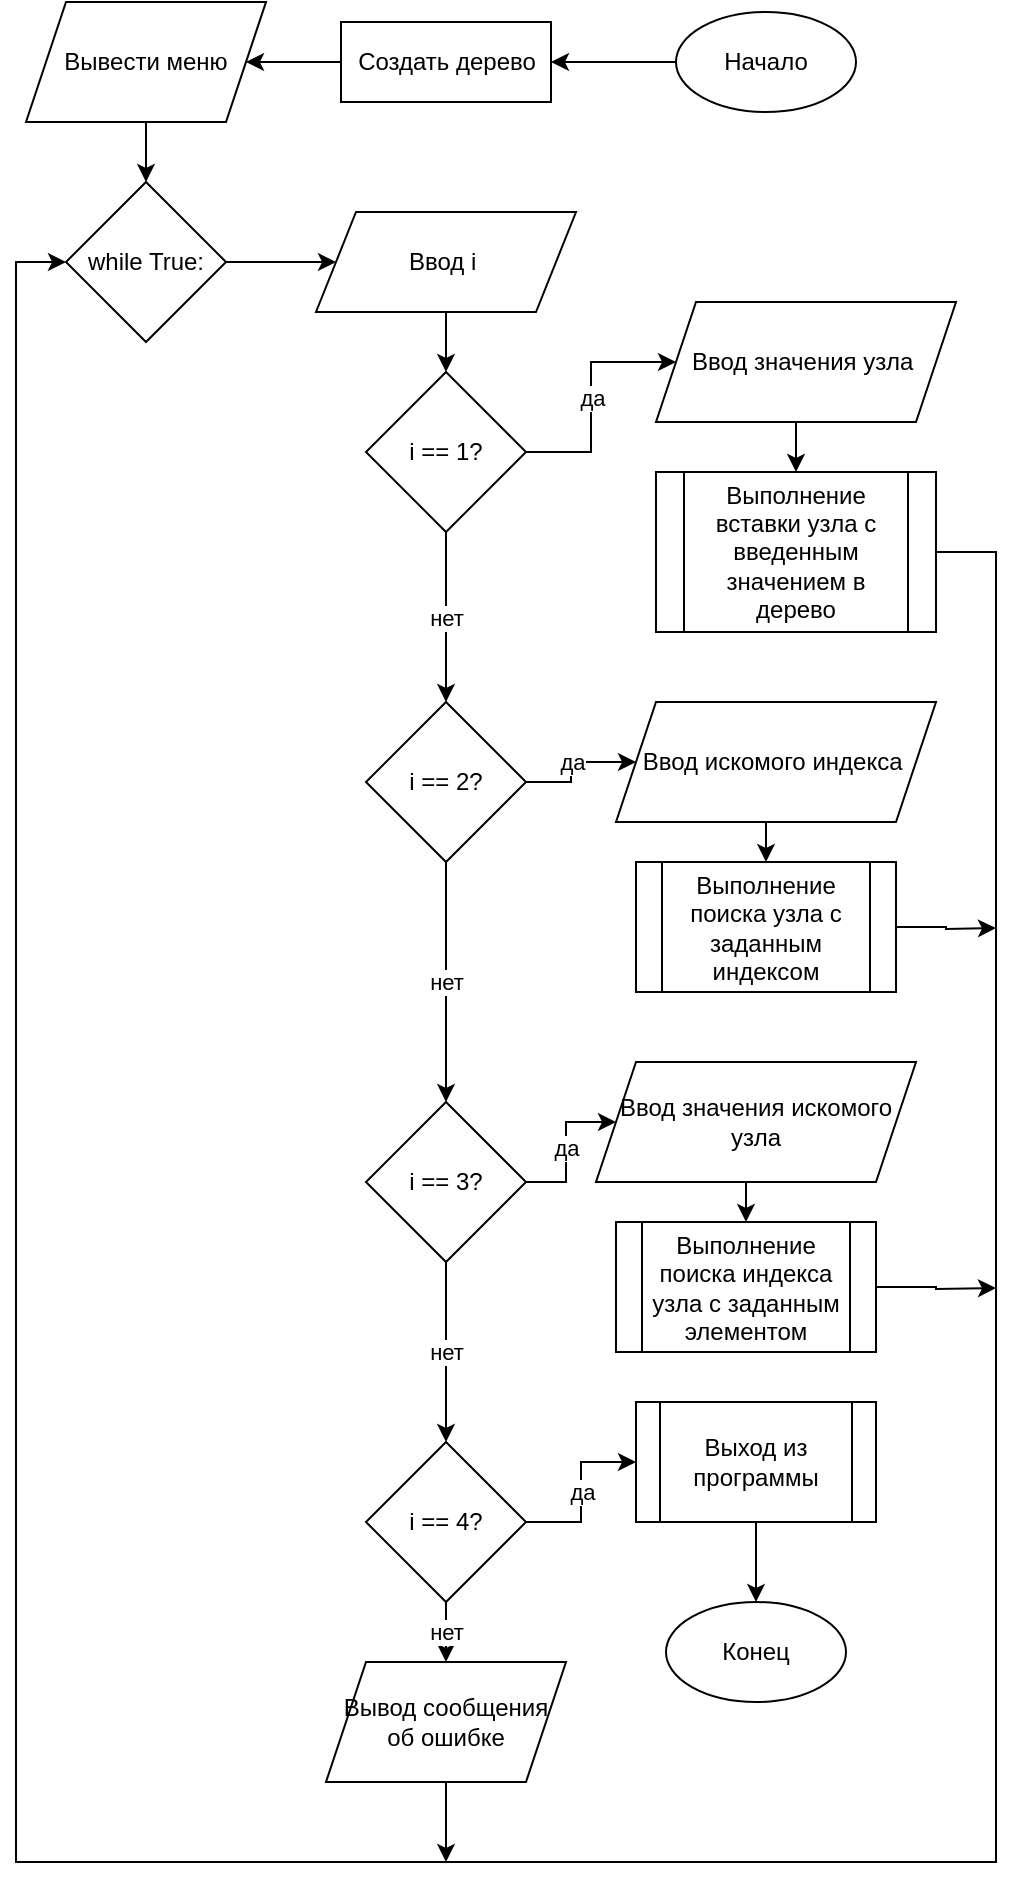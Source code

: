 <mxfile version="13.10.6" type="device"><diagram id="zmLyXSUeb-hctOZFou_F" name="Page-1"><mxGraphModel dx="1422" dy="839" grid="1" gridSize="10" guides="1" tooltips="1" connect="1" arrows="1" fold="1" page="1" pageScale="1" pageWidth="827" pageHeight="1169" math="0" shadow="0"><root><mxCell id="0"/><mxCell id="1" parent="0"/><mxCell id="x9QLLD5rYOH-f4scWcpk-38" style="edgeStyle=orthogonalEdgeStyle;rounded=0;orthogonalLoop=1;jettySize=auto;html=1;exitX=0;exitY=0.5;exitDx=0;exitDy=0;entryX=1;entryY=0.5;entryDx=0;entryDy=0;" edge="1" parent="1" source="x9QLLD5rYOH-f4scWcpk-1" target="x9QLLD5rYOH-f4scWcpk-3"><mxGeometry relative="1" as="geometry"/></mxCell><mxCell id="x9QLLD5rYOH-f4scWcpk-1" value="Начало" style="ellipse;whiteSpace=wrap;html=1;" vertex="1" parent="1"><mxGeometry x="650" y="315" width="90" height="50" as="geometry"/></mxCell><mxCell id="x9QLLD5rYOH-f4scWcpk-2" value="Конец" style="ellipse;whiteSpace=wrap;html=1;" vertex="1" parent="1"><mxGeometry x="645" y="1110" width="90" height="50" as="geometry"/></mxCell><mxCell id="x9QLLD5rYOH-f4scWcpk-37" style="edgeStyle=orthogonalEdgeStyle;rounded=0;orthogonalLoop=1;jettySize=auto;html=1;exitX=0;exitY=0.5;exitDx=0;exitDy=0;entryX=1;entryY=0.5;entryDx=0;entryDy=0;" edge="1" parent="1" source="x9QLLD5rYOH-f4scWcpk-3" target="x9QLLD5rYOH-f4scWcpk-5"><mxGeometry relative="1" as="geometry"/></mxCell><mxCell id="x9QLLD5rYOH-f4scWcpk-3" value="Создать дерево" style="rounded=0;whiteSpace=wrap;html=1;" vertex="1" parent="1"><mxGeometry x="482.5" y="320" width="105" height="40" as="geometry"/></mxCell><mxCell id="x9QLLD5rYOH-f4scWcpk-8" style="edgeStyle=orthogonalEdgeStyle;rounded=0;orthogonalLoop=1;jettySize=auto;html=1;exitX=0.5;exitY=1;exitDx=0;exitDy=0;entryX=0.5;entryY=0;entryDx=0;entryDy=0;" edge="1" parent="1" source="x9QLLD5rYOH-f4scWcpk-5" target="x9QLLD5rYOH-f4scWcpk-7"><mxGeometry relative="1" as="geometry"/></mxCell><mxCell id="x9QLLD5rYOH-f4scWcpk-5" value="Вывести меню" style="shape=parallelogram;perimeter=parallelogramPerimeter;whiteSpace=wrap;html=1;fixedSize=1;" vertex="1" parent="1"><mxGeometry x="325" y="310" width="120" height="60" as="geometry"/></mxCell><mxCell id="x9QLLD5rYOH-f4scWcpk-10" style="edgeStyle=orthogonalEdgeStyle;rounded=0;orthogonalLoop=1;jettySize=auto;html=1;exitX=1;exitY=0.5;exitDx=0;exitDy=0;entryX=0;entryY=0.5;entryDx=0;entryDy=0;" edge="1" parent="1" source="x9QLLD5rYOH-f4scWcpk-7" target="x9QLLD5rYOH-f4scWcpk-9"><mxGeometry relative="1" as="geometry"/></mxCell><mxCell id="x9QLLD5rYOH-f4scWcpk-7" value="while True:" style="rhombus;whiteSpace=wrap;html=1;" vertex="1" parent="1"><mxGeometry x="345" y="400" width="80" height="80" as="geometry"/></mxCell><mxCell id="x9QLLD5rYOH-f4scWcpk-12" style="edgeStyle=orthogonalEdgeStyle;rounded=0;orthogonalLoop=1;jettySize=auto;html=1;exitX=0.5;exitY=1;exitDx=0;exitDy=0;entryX=0.5;entryY=0;entryDx=0;entryDy=0;" edge="1" parent="1" source="x9QLLD5rYOH-f4scWcpk-9" target="x9QLLD5rYOH-f4scWcpk-11"><mxGeometry relative="1" as="geometry"/></mxCell><mxCell id="x9QLLD5rYOH-f4scWcpk-9" value="Ввод i&amp;nbsp;" style="shape=parallelogram;perimeter=parallelogramPerimeter;whiteSpace=wrap;html=1;fixedSize=1;" vertex="1" parent="1"><mxGeometry x="470" y="415" width="130" height="50" as="geometry"/></mxCell><mxCell id="x9QLLD5rYOH-f4scWcpk-15" value="да" style="edgeStyle=orthogonalEdgeStyle;rounded=0;orthogonalLoop=1;jettySize=auto;html=1;exitX=1;exitY=0.5;exitDx=0;exitDy=0;entryX=0;entryY=0.5;entryDx=0;entryDy=0;" edge="1" parent="1" source="x9QLLD5rYOH-f4scWcpk-11" target="x9QLLD5rYOH-f4scWcpk-13"><mxGeometry relative="1" as="geometry"/></mxCell><mxCell id="x9QLLD5rYOH-f4scWcpk-18" value="нет" style="edgeStyle=orthogonalEdgeStyle;rounded=0;orthogonalLoop=1;jettySize=auto;html=1;exitX=0.5;exitY=1;exitDx=0;exitDy=0;entryX=0.5;entryY=0;entryDx=0;entryDy=0;" edge="1" parent="1" source="x9QLLD5rYOH-f4scWcpk-11" target="x9QLLD5rYOH-f4scWcpk-17"><mxGeometry relative="1" as="geometry"/></mxCell><mxCell id="x9QLLD5rYOH-f4scWcpk-11" value="i == 1?" style="rhombus;whiteSpace=wrap;html=1;" vertex="1" parent="1"><mxGeometry x="495" y="495" width="80" height="80" as="geometry"/></mxCell><mxCell id="x9QLLD5rYOH-f4scWcpk-16" style="edgeStyle=orthogonalEdgeStyle;rounded=0;orthogonalLoop=1;jettySize=auto;html=1;exitX=0.5;exitY=1;exitDx=0;exitDy=0;entryX=0.5;entryY=0;entryDx=0;entryDy=0;" edge="1" parent="1" source="x9QLLD5rYOH-f4scWcpk-13" target="x9QLLD5rYOH-f4scWcpk-14"><mxGeometry relative="1" as="geometry"/></mxCell><mxCell id="x9QLLD5rYOH-f4scWcpk-13" value="Ввод значения узла&amp;nbsp;" style="shape=parallelogram;perimeter=parallelogramPerimeter;whiteSpace=wrap;html=1;fixedSize=1;" vertex="1" parent="1"><mxGeometry x="640" y="460" width="150" height="60" as="geometry"/></mxCell><mxCell id="x9QLLD5rYOH-f4scWcpk-34" style="edgeStyle=orthogonalEdgeStyle;rounded=0;orthogonalLoop=1;jettySize=auto;html=1;exitX=1;exitY=0.5;exitDx=0;exitDy=0;entryX=0;entryY=0.5;entryDx=0;entryDy=0;" edge="1" parent="1" source="x9QLLD5rYOH-f4scWcpk-14" target="x9QLLD5rYOH-f4scWcpk-7"><mxGeometry relative="1" as="geometry"><Array as="points"><mxPoint x="810" y="585"/><mxPoint x="810" y="1240"/><mxPoint x="320" y="1240"/><mxPoint x="320" y="440"/></Array></mxGeometry></mxCell><mxCell id="x9QLLD5rYOH-f4scWcpk-14" value="Выполнение вставки узла с введенным значением в дерево" style="shape=process;whiteSpace=wrap;html=1;backgroundOutline=1;" vertex="1" parent="1"><mxGeometry x="640" y="545" width="140" height="80" as="geometry"/></mxCell><mxCell id="x9QLLD5rYOH-f4scWcpk-23" value="да" style="edgeStyle=orthogonalEdgeStyle;rounded=0;orthogonalLoop=1;jettySize=auto;html=1;exitX=1;exitY=0.5;exitDx=0;exitDy=0;" edge="1" parent="1" source="x9QLLD5rYOH-f4scWcpk-17" target="x9QLLD5rYOH-f4scWcpk-21"><mxGeometry relative="1" as="geometry"/></mxCell><mxCell id="x9QLLD5rYOH-f4scWcpk-25" value="нет" style="edgeStyle=orthogonalEdgeStyle;rounded=0;orthogonalLoop=1;jettySize=auto;html=1;exitX=0.5;exitY=1;exitDx=0;exitDy=0;entryX=0.5;entryY=0;entryDx=0;entryDy=0;" edge="1" parent="1" source="x9QLLD5rYOH-f4scWcpk-17" target="x9QLLD5rYOH-f4scWcpk-24"><mxGeometry relative="1" as="geometry"/></mxCell><mxCell id="x9QLLD5rYOH-f4scWcpk-17" value="i == 2?" style="rhombus;whiteSpace=wrap;html=1;" vertex="1" parent="1"><mxGeometry x="495" y="660" width="80" height="80" as="geometry"/></mxCell><mxCell id="x9QLLD5rYOH-f4scWcpk-20" style="edgeStyle=orthogonalEdgeStyle;rounded=0;orthogonalLoop=1;jettySize=auto;html=1;exitX=0.5;exitY=1;exitDx=0;exitDy=0;entryX=0.5;entryY=0;entryDx=0;entryDy=0;" edge="1" parent="1" source="x9QLLD5rYOH-f4scWcpk-21" target="x9QLLD5rYOH-f4scWcpk-22"><mxGeometry relative="1" as="geometry"/></mxCell><mxCell id="x9QLLD5rYOH-f4scWcpk-21" value="Ввод искомого индекса&amp;nbsp;" style="shape=parallelogram;perimeter=parallelogramPerimeter;whiteSpace=wrap;html=1;fixedSize=1;" vertex="1" parent="1"><mxGeometry x="620" y="660" width="160" height="60" as="geometry"/></mxCell><mxCell id="x9QLLD5rYOH-f4scWcpk-35" style="edgeStyle=orthogonalEdgeStyle;rounded=0;orthogonalLoop=1;jettySize=auto;html=1;exitX=1;exitY=0.5;exitDx=0;exitDy=0;" edge="1" parent="1" source="x9QLLD5rYOH-f4scWcpk-22"><mxGeometry relative="1" as="geometry"><mxPoint x="810" y="773" as="targetPoint"/></mxGeometry></mxCell><mxCell id="x9QLLD5rYOH-f4scWcpk-22" value="Выполнение поиска узла с заданным индексом" style="shape=process;whiteSpace=wrap;html=1;backgroundOutline=1;" vertex="1" parent="1"><mxGeometry x="630" y="740" width="130" height="65" as="geometry"/></mxCell><mxCell id="x9QLLD5rYOH-f4scWcpk-29" value="да" style="edgeStyle=orthogonalEdgeStyle;rounded=0;orthogonalLoop=1;jettySize=auto;html=1;exitX=1;exitY=0.5;exitDx=0;exitDy=0;entryX=0;entryY=0.5;entryDx=0;entryDy=0;" edge="1" parent="1" source="x9QLLD5rYOH-f4scWcpk-24" target="x9QLLD5rYOH-f4scWcpk-27"><mxGeometry relative="1" as="geometry"/></mxCell><mxCell id="x9QLLD5rYOH-f4scWcpk-31" value="нет" style="edgeStyle=orthogonalEdgeStyle;rounded=0;orthogonalLoop=1;jettySize=auto;html=1;exitX=0.5;exitY=1;exitDx=0;exitDy=0;entryX=0.5;entryY=0;entryDx=0;entryDy=0;" edge="1" parent="1" source="x9QLLD5rYOH-f4scWcpk-24" target="x9QLLD5rYOH-f4scWcpk-30"><mxGeometry relative="1" as="geometry"/></mxCell><mxCell id="x9QLLD5rYOH-f4scWcpk-24" value="i == 3?" style="rhombus;whiteSpace=wrap;html=1;" vertex="1" parent="1"><mxGeometry x="495" y="860" width="80" height="80" as="geometry"/></mxCell><mxCell id="x9QLLD5rYOH-f4scWcpk-26" style="edgeStyle=orthogonalEdgeStyle;rounded=0;orthogonalLoop=1;jettySize=auto;html=1;exitX=0.5;exitY=1;exitDx=0;exitDy=0;entryX=0.5;entryY=0;entryDx=0;entryDy=0;" edge="1" parent="1" source="x9QLLD5rYOH-f4scWcpk-27" target="x9QLLD5rYOH-f4scWcpk-28"><mxGeometry relative="1" as="geometry"/></mxCell><mxCell id="x9QLLD5rYOH-f4scWcpk-27" value="Ввод значения искомого узла" style="shape=parallelogram;perimeter=parallelogramPerimeter;whiteSpace=wrap;html=1;fixedSize=1;" vertex="1" parent="1"><mxGeometry x="610" y="840" width="160" height="60" as="geometry"/></mxCell><mxCell id="x9QLLD5rYOH-f4scWcpk-36" style="edgeStyle=orthogonalEdgeStyle;rounded=0;orthogonalLoop=1;jettySize=auto;html=1;exitX=1;exitY=0.5;exitDx=0;exitDy=0;" edge="1" parent="1" source="x9QLLD5rYOH-f4scWcpk-28"><mxGeometry relative="1" as="geometry"><mxPoint x="810" y="953" as="targetPoint"/></mxGeometry></mxCell><mxCell id="x9QLLD5rYOH-f4scWcpk-28" value="Выполнение поиска индекса узла с заданным элементом" style="shape=process;whiteSpace=wrap;html=1;backgroundOutline=1;" vertex="1" parent="1"><mxGeometry x="620" y="920" width="130" height="65" as="geometry"/></mxCell><mxCell id="x9QLLD5rYOH-f4scWcpk-33" value="да" style="edgeStyle=orthogonalEdgeStyle;rounded=0;orthogonalLoop=1;jettySize=auto;html=1;exitX=1;exitY=0.5;exitDx=0;exitDy=0;entryX=0;entryY=0.5;entryDx=0;entryDy=0;" edge="1" parent="1" source="x9QLLD5rYOH-f4scWcpk-30" target="x9QLLD5rYOH-f4scWcpk-32"><mxGeometry relative="1" as="geometry"/></mxCell><mxCell id="x9QLLD5rYOH-f4scWcpk-41" value="нет" style="edgeStyle=orthogonalEdgeStyle;rounded=0;orthogonalLoop=1;jettySize=auto;html=1;exitX=0.5;exitY=1;exitDx=0;exitDy=0;entryX=0.5;entryY=0;entryDx=0;entryDy=0;" edge="1" parent="1" source="x9QLLD5rYOH-f4scWcpk-30" target="x9QLLD5rYOH-f4scWcpk-40"><mxGeometry relative="1" as="geometry"/></mxCell><mxCell id="x9QLLD5rYOH-f4scWcpk-30" value="i == 4?" style="rhombus;whiteSpace=wrap;html=1;" vertex="1" parent="1"><mxGeometry x="495" y="1030" width="80" height="80" as="geometry"/></mxCell><mxCell id="x9QLLD5rYOH-f4scWcpk-39" style="edgeStyle=orthogonalEdgeStyle;rounded=0;orthogonalLoop=1;jettySize=auto;html=1;exitX=0.5;exitY=1;exitDx=0;exitDy=0;entryX=0.5;entryY=0;entryDx=0;entryDy=0;" edge="1" parent="1" source="x9QLLD5rYOH-f4scWcpk-32" target="x9QLLD5rYOH-f4scWcpk-2"><mxGeometry relative="1" as="geometry"/></mxCell><mxCell id="x9QLLD5rYOH-f4scWcpk-32" value="Выход из программы" style="shape=process;whiteSpace=wrap;html=1;backgroundOutline=1;" vertex="1" parent="1"><mxGeometry x="630" y="1010" width="120" height="60" as="geometry"/></mxCell><mxCell id="x9QLLD5rYOH-f4scWcpk-42" style="edgeStyle=orthogonalEdgeStyle;rounded=0;orthogonalLoop=1;jettySize=auto;html=1;exitX=0.5;exitY=1;exitDx=0;exitDy=0;" edge="1" parent="1" source="x9QLLD5rYOH-f4scWcpk-40"><mxGeometry relative="1" as="geometry"><mxPoint x="535" y="1240" as="targetPoint"/></mxGeometry></mxCell><mxCell id="x9QLLD5rYOH-f4scWcpk-40" value="Вывод сообщения об ошибке" style="shape=parallelogram;perimeter=parallelogramPerimeter;whiteSpace=wrap;html=1;fixedSize=1;" vertex="1" parent="1"><mxGeometry x="475" y="1140" width="120" height="60" as="geometry"/></mxCell></root></mxGraphModel></diagram></mxfile>